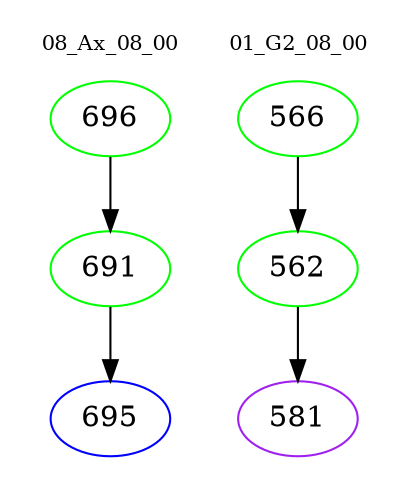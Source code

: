 digraph{
subgraph cluster_0 {
color = white
label = "08_Ax_08_00";
fontsize=10;
T0_696 [label="696", color="green"]
T0_696 -> T0_691 [color="black"]
T0_691 [label="691", color="green"]
T0_691 -> T0_695 [color="black"]
T0_695 [label="695", color="blue"]
}
subgraph cluster_1 {
color = white
label = "01_G2_08_00";
fontsize=10;
T1_566 [label="566", color="green"]
T1_566 -> T1_562 [color="black"]
T1_562 [label="562", color="green"]
T1_562 -> T1_581 [color="black"]
T1_581 [label="581", color="purple"]
}
}
